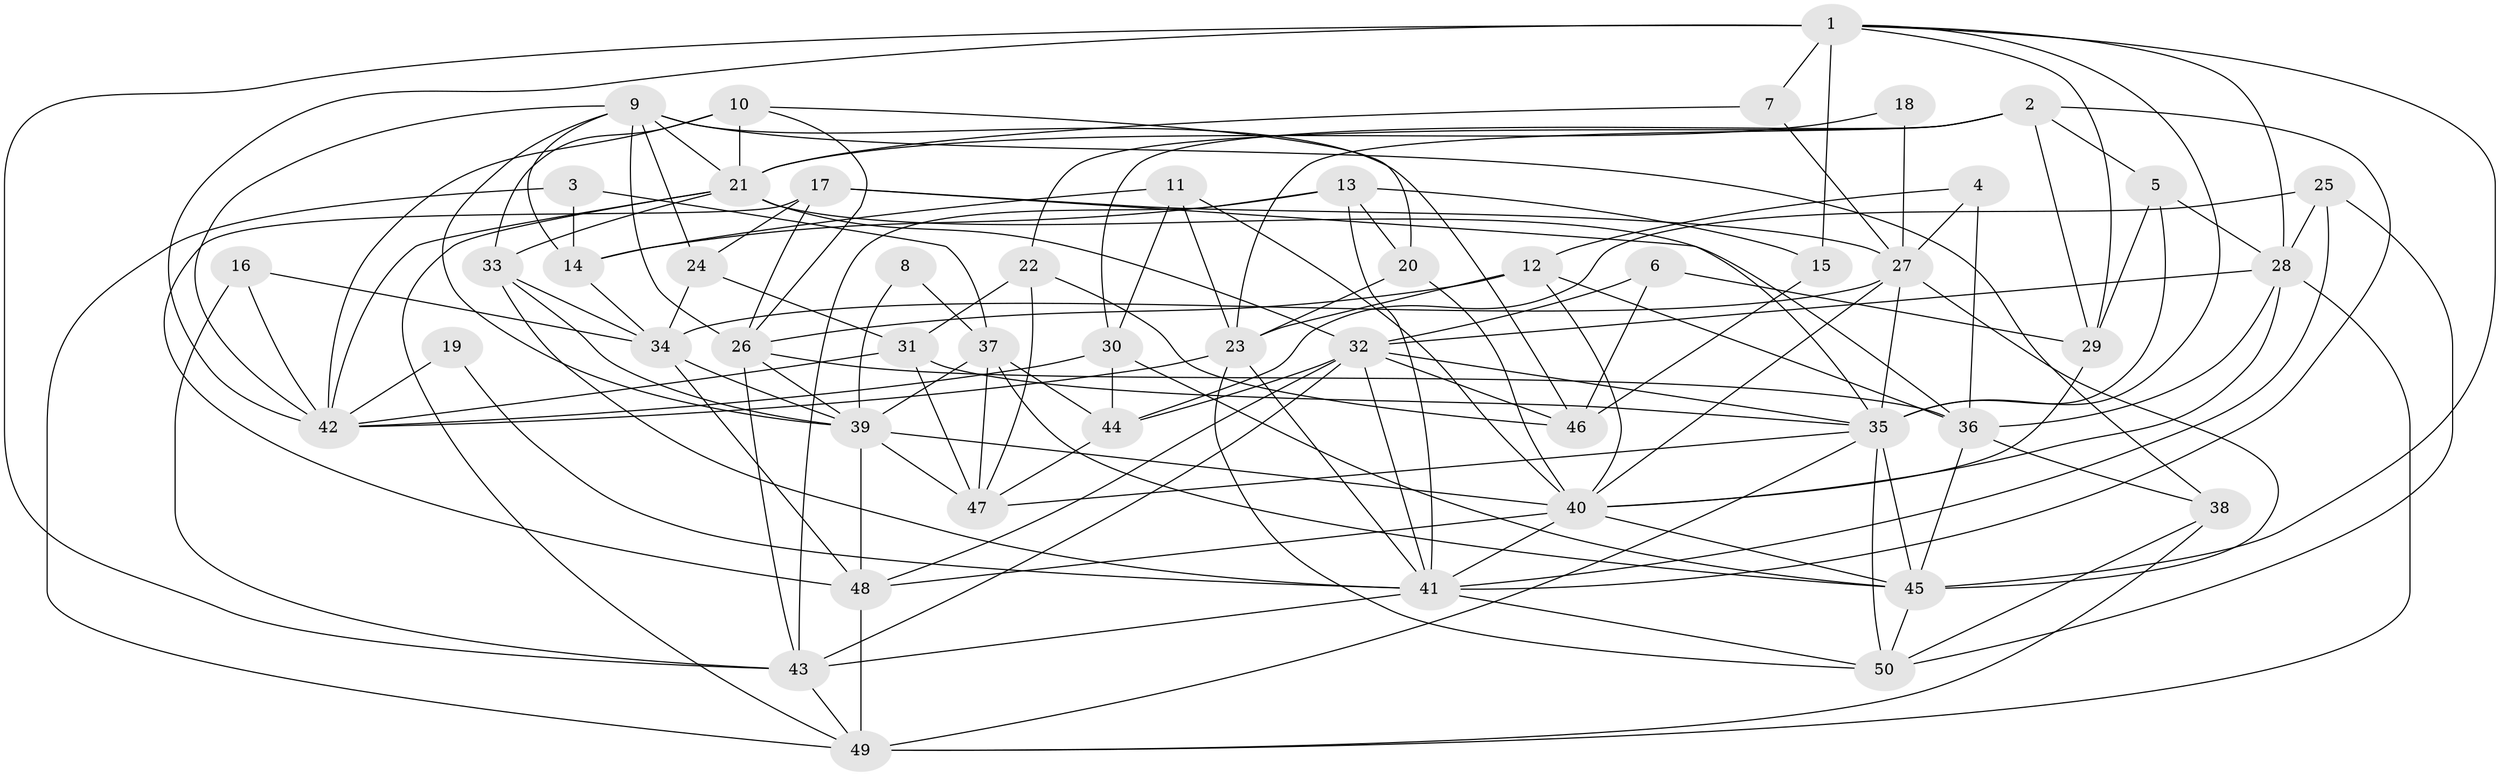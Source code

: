 // original degree distribution, {3: 0.35353535353535354, 6: 0.12121212121212122, 4: 0.2828282828282828, 2: 0.0707070707070707, 5: 0.13131313131313133, 7: 0.04040404040404041}
// Generated by graph-tools (version 1.1) at 2025/26/03/09/25 03:26:14]
// undirected, 50 vertices, 142 edges
graph export_dot {
graph [start="1"]
  node [color=gray90,style=filled];
  1;
  2;
  3;
  4;
  5;
  6;
  7;
  8;
  9;
  10;
  11;
  12;
  13;
  14;
  15;
  16;
  17;
  18;
  19;
  20;
  21;
  22;
  23;
  24;
  25;
  26;
  27;
  28;
  29;
  30;
  31;
  32;
  33;
  34;
  35;
  36;
  37;
  38;
  39;
  40;
  41;
  42;
  43;
  44;
  45;
  46;
  47;
  48;
  49;
  50;
  1 -- 7 [weight=1.0];
  1 -- 15 [weight=2.0];
  1 -- 28 [weight=1.0];
  1 -- 29 [weight=1.0];
  1 -- 35 [weight=1.0];
  1 -- 42 [weight=1.0];
  1 -- 43 [weight=1.0];
  1 -- 45 [weight=1.0];
  2 -- 5 [weight=1.0];
  2 -- 22 [weight=1.0];
  2 -- 23 [weight=1.0];
  2 -- 29 [weight=1.0];
  2 -- 30 [weight=1.0];
  2 -- 41 [weight=2.0];
  3 -- 14 [weight=1.0];
  3 -- 37 [weight=1.0];
  3 -- 49 [weight=1.0];
  4 -- 12 [weight=1.0];
  4 -- 27 [weight=1.0];
  4 -- 36 [weight=1.0];
  5 -- 28 [weight=1.0];
  5 -- 29 [weight=1.0];
  5 -- 35 [weight=1.0];
  6 -- 29 [weight=1.0];
  6 -- 32 [weight=2.0];
  6 -- 46 [weight=1.0];
  7 -- 21 [weight=1.0];
  7 -- 27 [weight=1.0];
  8 -- 37 [weight=1.0];
  8 -- 39 [weight=1.0];
  9 -- 14 [weight=2.0];
  9 -- 21 [weight=1.0];
  9 -- 24 [weight=1.0];
  9 -- 26 [weight=1.0];
  9 -- 38 [weight=1.0];
  9 -- 39 [weight=1.0];
  9 -- 42 [weight=1.0];
  9 -- 46 [weight=1.0];
  10 -- 20 [weight=1.0];
  10 -- 21 [weight=1.0];
  10 -- 26 [weight=1.0];
  10 -- 33 [weight=1.0];
  10 -- 42 [weight=1.0];
  11 -- 14 [weight=1.0];
  11 -- 23 [weight=1.0];
  11 -- 30 [weight=1.0];
  11 -- 40 [weight=1.0];
  12 -- 23 [weight=1.0];
  12 -- 26 [weight=1.0];
  12 -- 36 [weight=1.0];
  12 -- 40 [weight=1.0];
  13 -- 14 [weight=1.0];
  13 -- 15 [weight=1.0];
  13 -- 20 [weight=1.0];
  13 -- 41 [weight=1.0];
  13 -- 43 [weight=1.0];
  14 -- 34 [weight=1.0];
  15 -- 46 [weight=1.0];
  16 -- 34 [weight=1.0];
  16 -- 42 [weight=1.0];
  16 -- 43 [weight=1.0];
  17 -- 24 [weight=1.0];
  17 -- 26 [weight=1.0];
  17 -- 27 [weight=1.0];
  17 -- 35 [weight=1.0];
  17 -- 48 [weight=1.0];
  18 -- 21 [weight=1.0];
  18 -- 27 [weight=1.0];
  19 -- 41 [weight=1.0];
  19 -- 42 [weight=1.0];
  20 -- 23 [weight=1.0];
  20 -- 40 [weight=1.0];
  21 -- 32 [weight=1.0];
  21 -- 33 [weight=1.0];
  21 -- 36 [weight=1.0];
  21 -- 42 [weight=2.0];
  21 -- 49 [weight=1.0];
  22 -- 31 [weight=1.0];
  22 -- 46 [weight=1.0];
  22 -- 47 [weight=1.0];
  23 -- 41 [weight=1.0];
  23 -- 42 [weight=1.0];
  23 -- 50 [weight=1.0];
  24 -- 31 [weight=1.0];
  24 -- 34 [weight=1.0];
  25 -- 28 [weight=1.0];
  25 -- 41 [weight=1.0];
  25 -- 44 [weight=1.0];
  25 -- 50 [weight=1.0];
  26 -- 36 [weight=1.0];
  26 -- 39 [weight=1.0];
  26 -- 43 [weight=1.0];
  27 -- 34 [weight=1.0];
  27 -- 35 [weight=1.0];
  27 -- 40 [weight=1.0];
  27 -- 45 [weight=1.0];
  28 -- 32 [weight=1.0];
  28 -- 36 [weight=1.0];
  28 -- 40 [weight=1.0];
  28 -- 49 [weight=1.0];
  29 -- 40 [weight=1.0];
  30 -- 42 [weight=1.0];
  30 -- 44 [weight=2.0];
  30 -- 45 [weight=1.0];
  31 -- 35 [weight=1.0];
  31 -- 42 [weight=1.0];
  31 -- 47 [weight=1.0];
  32 -- 35 [weight=1.0];
  32 -- 41 [weight=1.0];
  32 -- 43 [weight=1.0];
  32 -- 44 [weight=1.0];
  32 -- 46 [weight=1.0];
  32 -- 48 [weight=1.0];
  33 -- 34 [weight=1.0];
  33 -- 39 [weight=1.0];
  33 -- 41 [weight=1.0];
  34 -- 39 [weight=1.0];
  34 -- 48 [weight=1.0];
  35 -- 45 [weight=1.0];
  35 -- 47 [weight=1.0];
  35 -- 49 [weight=1.0];
  35 -- 50 [weight=1.0];
  36 -- 38 [weight=1.0];
  36 -- 45 [weight=1.0];
  37 -- 39 [weight=1.0];
  37 -- 44 [weight=1.0];
  37 -- 45 [weight=1.0];
  37 -- 47 [weight=1.0];
  38 -- 49 [weight=1.0];
  38 -- 50 [weight=1.0];
  39 -- 40 [weight=1.0];
  39 -- 47 [weight=1.0];
  39 -- 48 [weight=1.0];
  40 -- 41 [weight=1.0];
  40 -- 45 [weight=1.0];
  40 -- 48 [weight=1.0];
  41 -- 43 [weight=1.0];
  41 -- 50 [weight=1.0];
  43 -- 49 [weight=1.0];
  44 -- 47 [weight=1.0];
  45 -- 50 [weight=1.0];
  48 -- 49 [weight=1.0];
}
